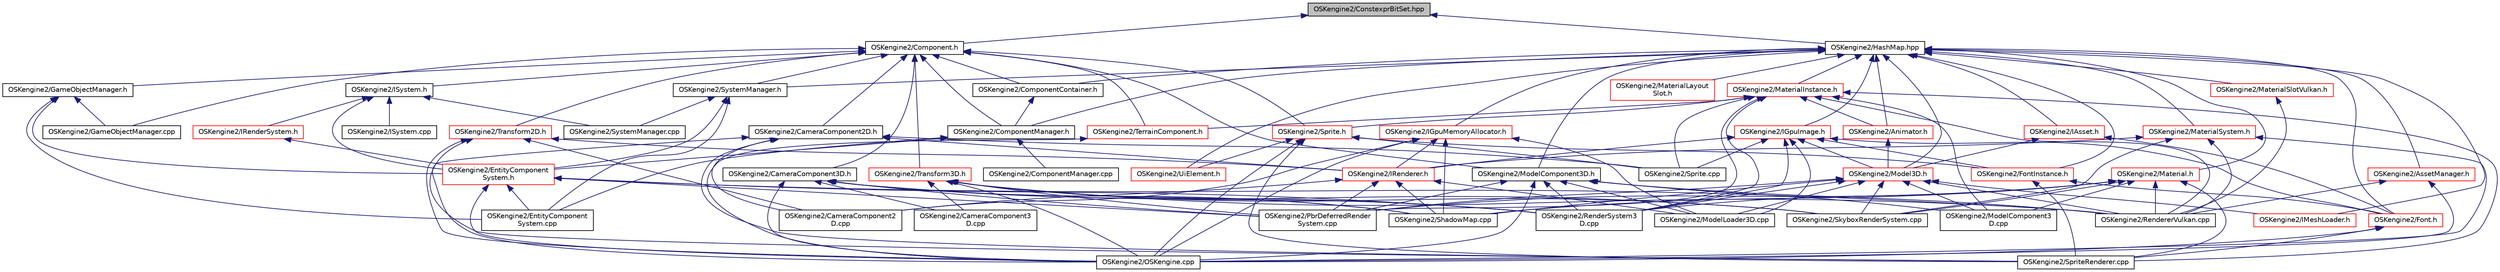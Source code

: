 digraph "OSKengine2/ConstexprBitSet.hpp"
{
 // LATEX_PDF_SIZE
  edge [fontname="Helvetica",fontsize="10",labelfontname="Helvetica",labelfontsize="10"];
  node [fontname="Helvetica",fontsize="10",shape=record];
  Node1 [label="OSKengine2/ConstexprBitSet.hpp",height=0.2,width=0.4,color="black", fillcolor="grey75", style="filled", fontcolor="black",tooltip=" "];
  Node1 -> Node2 [dir="back",color="midnightblue",fontsize="10",style="solid"];
  Node2 [label="OSKengine2/Component.h",height=0.2,width=0.4,color="black", fillcolor="white", style="filled",URL="$_component_8h.html",tooltip=" "];
  Node2 -> Node3 [dir="back",color="midnightblue",fontsize="10",style="solid"];
  Node3 [label="OSKengine2/CameraComponent2D.h",height=0.2,width=0.4,color="black", fillcolor="white", style="filled",URL="$_camera_component2_d_8h.html",tooltip=" "];
  Node3 -> Node4 [dir="back",color="midnightblue",fontsize="10",style="solid"];
  Node4 [label="OSKengine2/CameraComponent2\lD.cpp",height=0.2,width=0.4,color="black", fillcolor="white", style="filled",URL="$_camera_component2_d_8cpp.html",tooltip=" "];
  Node3 -> Node5 [dir="back",color="midnightblue",fontsize="10",style="solid"];
  Node5 [label="OSKengine2/IRenderer.h",height=0.2,width=0.4,color="red", fillcolor="white", style="filled",URL="$_i_renderer_8h.html",tooltip=" "];
  Node5 -> Node4 [dir="back",color="midnightblue",fontsize="10",style="solid"];
  Node5 -> Node29 [dir="back",color="midnightblue",fontsize="10",style="solid"];
  Node29 [label="OSKengine2/ModelLoader3D.cpp",height=0.2,width=0.4,color="black", fillcolor="white", style="filled",URL="$_model_loader3_d_8cpp.html",tooltip=" "];
  Node5 -> Node40 [dir="back",color="midnightblue",fontsize="10",style="solid"];
  Node40 [label="OSKengine2/PbrDeferredRender\lSystem.cpp",height=0.2,width=0.4,color="black", fillcolor="white", style="filled",URL="$_pbr_deferred_render_system_8cpp.html",tooltip=" "];
  Node5 -> Node65 [dir="back",color="midnightblue",fontsize="10",style="solid"];
  Node65 [label="OSKengine2/ShadowMap.cpp",height=0.2,width=0.4,color="black", fillcolor="white", style="filled",URL="$_shadow_map_8cpp.html",tooltip=" "];
  Node3 -> Node39 [dir="back",color="midnightblue",fontsize="10",style="solid"];
  Node39 [label="OSKengine2/OSKengine.cpp",height=0.2,width=0.4,color="black", fillcolor="white", style="filled",URL="$_o_s_kengine_8cpp.html",tooltip=" "];
  Node3 -> Node81 [dir="back",color="midnightblue",fontsize="10",style="solid"];
  Node81 [label="OSKengine2/Sprite.cpp",height=0.2,width=0.4,color="black", fillcolor="white", style="filled",URL="$_sprite_8cpp.html",tooltip=" "];
  Node3 -> Node82 [dir="back",color="midnightblue",fontsize="10",style="solid"];
  Node82 [label="OSKengine2/SpriteRenderer.cpp",height=0.2,width=0.4,color="black", fillcolor="white", style="filled",URL="$_sprite_renderer_8cpp.html",tooltip=" "];
  Node2 -> Node83 [dir="back",color="midnightblue",fontsize="10",style="solid"];
  Node83 [label="OSKengine2/CameraComponent3D.h",height=0.2,width=0.4,color="black", fillcolor="white", style="filled",URL="$_camera_component3_d_8h.html",tooltip=" "];
  Node83 -> Node33 [dir="back",color="midnightblue",fontsize="10",style="solid"];
  Node33 [label="OSKengine2/CameraComponent3\lD.cpp",height=0.2,width=0.4,color="black", fillcolor="white", style="filled",URL="$_camera_component3_d_8cpp.html",tooltip=" "];
  Node83 -> Node39 [dir="back",color="midnightblue",fontsize="10",style="solid"];
  Node83 -> Node40 [dir="back",color="midnightblue",fontsize="10",style="solid"];
  Node83 -> Node42 [dir="back",color="midnightblue",fontsize="10",style="solid"];
  Node42 [label="OSKengine2/RenderSystem3\lD.cpp",height=0.2,width=0.4,color="black", fillcolor="white", style="filled",URL="$_render_system3_d_8cpp.html",tooltip=" "];
  Node83 -> Node65 [dir="back",color="midnightblue",fontsize="10",style="solid"];
  Node83 -> Node66 [dir="back",color="midnightblue",fontsize="10",style="solid"];
  Node66 [label="OSKengine2/SkyboxRenderSystem.cpp",height=0.2,width=0.4,color="black", fillcolor="white", style="filled",URL="$_skybox_render_system_8cpp.html",tooltip=" "];
  Node2 -> Node84 [dir="back",color="midnightblue",fontsize="10",style="solid"];
  Node84 [label="OSKengine2/ComponentContainer.h",height=0.2,width=0.4,color="black", fillcolor="white", style="filled",URL="$_component_container_8h.html",tooltip=" "];
  Node84 -> Node85 [dir="back",color="midnightblue",fontsize="10",style="solid"];
  Node85 [label="OSKengine2/ComponentManager.h",height=0.2,width=0.4,color="black", fillcolor="white", style="filled",URL="$_component_manager_8h.html",tooltip=" "];
  Node85 -> Node86 [dir="back",color="midnightblue",fontsize="10",style="solid"];
  Node86 [label="OSKengine2/ComponentManager.cpp",height=0.2,width=0.4,color="black", fillcolor="white", style="filled",URL="$_component_manager_8cpp.html",tooltip=" "];
  Node85 -> Node38 [dir="back",color="midnightblue",fontsize="10",style="solid"];
  Node38 [label="OSKengine2/EntityComponent\lSystem.cpp",height=0.2,width=0.4,color="black", fillcolor="white", style="filled",URL="$_entity_component_system_8cpp.html",tooltip=" "];
  Node85 -> Node37 [dir="back",color="midnightblue",fontsize="10",style="solid"];
  Node37 [label="OSKengine2/EntityComponent\lSystem.h",height=0.2,width=0.4,color="red", fillcolor="white", style="filled",URL="$_entity_component_system_8h.html",tooltip=" "];
  Node37 -> Node38 [dir="back",color="midnightblue",fontsize="10",style="solid"];
  Node37 -> Node39 [dir="back",color="midnightblue",fontsize="10",style="solid"];
  Node37 -> Node40 [dir="back",color="midnightblue",fontsize="10",style="solid"];
  Node37 -> Node42 [dir="back",color="midnightblue",fontsize="10",style="solid"];
  Node37 -> Node44 [dir="back",color="midnightblue",fontsize="10",style="solid"];
  Node44 [label="OSKengine2/RendererVulkan.cpp",height=0.2,width=0.4,color="black", fillcolor="white", style="filled",URL="$_renderer_vulkan_8cpp.html",tooltip=" "];
  Node2 -> Node85 [dir="back",color="midnightblue",fontsize="10",style="solid"];
  Node2 -> Node87 [dir="back",color="midnightblue",fontsize="10",style="solid"];
  Node87 [label="OSKengine2/GameObjectManager.cpp",height=0.2,width=0.4,color="black", fillcolor="white", style="filled",URL="$_game_object_manager_8cpp.html",tooltip=" "];
  Node2 -> Node88 [dir="back",color="midnightblue",fontsize="10",style="solid"];
  Node88 [label="OSKengine2/GameObjectManager.h",height=0.2,width=0.4,color="black", fillcolor="white", style="filled",URL="$_game_object_manager_8h.html",tooltip=" "];
  Node88 -> Node38 [dir="back",color="midnightblue",fontsize="10",style="solid"];
  Node88 -> Node37 [dir="back",color="midnightblue",fontsize="10",style="solid"];
  Node88 -> Node87 [dir="back",color="midnightblue",fontsize="10",style="solid"];
  Node2 -> Node89 [dir="back",color="midnightblue",fontsize="10",style="solid"];
  Node89 [label="OSKengine2/ISystem.h",height=0.2,width=0.4,color="black", fillcolor="white", style="filled",URL="$_i_system_8h.html",tooltip=" "];
  Node89 -> Node37 [dir="back",color="midnightblue",fontsize="10",style="solid"];
  Node89 -> Node90 [dir="back",color="midnightblue",fontsize="10",style="solid"];
  Node90 [label="OSKengine2/IRenderSystem.h",height=0.2,width=0.4,color="red", fillcolor="white", style="filled",URL="$_i_render_system_8h.html",tooltip=" "];
  Node90 -> Node37 [dir="back",color="midnightblue",fontsize="10",style="solid"];
  Node89 -> Node96 [dir="back",color="midnightblue",fontsize="10",style="solid"];
  Node96 [label="OSKengine2/ISystem.cpp",height=0.2,width=0.4,color="black", fillcolor="white", style="filled",URL="$_i_system_8cpp.html",tooltip=" "];
  Node89 -> Node97 [dir="back",color="midnightblue",fontsize="10",style="solid"];
  Node97 [label="OSKengine2/SystemManager.cpp",height=0.2,width=0.4,color="black", fillcolor="white", style="filled",URL="$_system_manager_8cpp.html",tooltip=" "];
  Node2 -> Node98 [dir="back",color="midnightblue",fontsize="10",style="solid"];
  Node98 [label="OSKengine2/ModelComponent3D.h",height=0.2,width=0.4,color="black", fillcolor="white", style="filled",URL="$_model_component3_d_8h.html",tooltip=" "];
  Node98 -> Node99 [dir="back",color="midnightblue",fontsize="10",style="solid"];
  Node99 [label="OSKengine2/ModelComponent3\lD.cpp",height=0.2,width=0.4,color="black", fillcolor="white", style="filled",URL="$_model_component3_d_8cpp.html",tooltip=" "];
  Node98 -> Node29 [dir="back",color="midnightblue",fontsize="10",style="solid"];
  Node98 -> Node39 [dir="back",color="midnightblue",fontsize="10",style="solid"];
  Node98 -> Node40 [dir="back",color="midnightblue",fontsize="10",style="solid"];
  Node98 -> Node42 [dir="back",color="midnightblue",fontsize="10",style="solid"];
  Node98 -> Node44 [dir="back",color="midnightblue",fontsize="10",style="solid"];
  Node2 -> Node100 [dir="back",color="midnightblue",fontsize="10",style="solid"];
  Node100 [label="OSKengine2/Sprite.h",height=0.2,width=0.4,color="red", fillcolor="white", style="filled",URL="$_sprite_8h.html",tooltip=" "];
  Node100 -> Node101 [dir="back",color="midnightblue",fontsize="10",style="solid"];
  Node101 [label="OSKengine2/FontInstance.h",height=0.2,width=0.4,color="red", fillcolor="white", style="filled",URL="$_font_instance_8h.html",tooltip=" "];
  Node101 -> Node102 [dir="back",color="midnightblue",fontsize="10",style="solid"];
  Node102 [label="OSKengine2/Font.h",height=0.2,width=0.4,color="red", fillcolor="white", style="filled",URL="$_font_8h.html",tooltip=" "];
  Node102 -> Node39 [dir="back",color="midnightblue",fontsize="10",style="solid"];
  Node102 -> Node82 [dir="back",color="midnightblue",fontsize="10",style="solid"];
  Node101 -> Node82 [dir="back",color="midnightblue",fontsize="10",style="solid"];
  Node100 -> Node39 [dir="back",color="midnightblue",fontsize="10",style="solid"];
  Node100 -> Node81 [dir="back",color="midnightblue",fontsize="10",style="solid"];
  Node100 -> Node82 [dir="back",color="midnightblue",fontsize="10",style="solid"];
  Node100 -> Node113 [dir="back",color="midnightblue",fontsize="10",style="solid"];
  Node113 [label="OSKengine2/UiElement.h",height=0.2,width=0.4,color="red", fillcolor="white", style="filled",URL="$_ui_element_8h.html",tooltip=" "];
  Node2 -> Node116 [dir="back",color="midnightblue",fontsize="10",style="solid"];
  Node116 [label="OSKengine2/SystemManager.h",height=0.2,width=0.4,color="black", fillcolor="white", style="filled",URL="$_system_manager_8h.html",tooltip=" "];
  Node116 -> Node38 [dir="back",color="midnightblue",fontsize="10",style="solid"];
  Node116 -> Node37 [dir="back",color="midnightblue",fontsize="10",style="solid"];
  Node116 -> Node97 [dir="back",color="midnightblue",fontsize="10",style="solid"];
  Node2 -> Node117 [dir="back",color="midnightblue",fontsize="10",style="solid"];
  Node117 [label="OSKengine2/TerrainComponent.h",height=0.2,width=0.4,color="red", fillcolor="white", style="filled",URL="$_terrain_component_8h.html",tooltip=" "];
  Node117 -> Node39 [dir="back",color="midnightblue",fontsize="10",style="solid"];
  Node2 -> Node118 [dir="back",color="midnightblue",fontsize="10",style="solid"];
  Node118 [label="OSKengine2/Transform2D.h",height=0.2,width=0.4,color="red", fillcolor="white", style="filled",URL="$_transform2_d_8h.html",tooltip=" "];
  Node118 -> Node4 [dir="back",color="midnightblue",fontsize="10",style="solid"];
  Node118 -> Node5 [dir="back",color="midnightblue",fontsize="10",style="solid"];
  Node118 -> Node39 [dir="back",color="midnightblue",fontsize="10",style="solid"];
  Node118 -> Node82 [dir="back",color="midnightblue",fontsize="10",style="solid"];
  Node2 -> Node119 [dir="back",color="midnightblue",fontsize="10",style="solid"];
  Node119 [label="OSKengine2/Transform3D.h",height=0.2,width=0.4,color="red", fillcolor="white", style="filled",URL="$_transform3_d_8h.html",tooltip=" "];
  Node119 -> Node33 [dir="back",color="midnightblue",fontsize="10",style="solid"];
  Node119 -> Node39 [dir="back",color="midnightblue",fontsize="10",style="solid"];
  Node119 -> Node40 [dir="back",color="midnightblue",fontsize="10",style="solid"];
  Node119 -> Node42 [dir="back",color="midnightblue",fontsize="10",style="solid"];
  Node119 -> Node44 [dir="back",color="midnightblue",fontsize="10",style="solid"];
  Node119 -> Node65 [dir="back",color="midnightblue",fontsize="10",style="solid"];
  Node119 -> Node66 [dir="back",color="midnightblue",fontsize="10",style="solid"];
  Node1 -> Node120 [dir="back",color="midnightblue",fontsize="10",style="solid"];
  Node120 [label="OSKengine2/HashMap.hpp",height=0.2,width=0.4,color="black", fillcolor="white", style="filled",URL="$_hash_map_8hpp.html",tooltip=" "];
  Node120 -> Node121 [dir="back",color="midnightblue",fontsize="10",style="solid"];
  Node121 [label="OSKengine2/Animator.h",height=0.2,width=0.4,color="red", fillcolor="white", style="filled",URL="$_animator_8h.html",tooltip=" "];
  Node121 -> Node126 [dir="back",color="midnightblue",fontsize="10",style="solid"];
  Node126 [label="OSKengine2/Model3D.h",height=0.2,width=0.4,color="red", fillcolor="white", style="filled",URL="$_model3_d_8h.html",tooltip=" "];
  Node126 -> Node127 [dir="back",color="midnightblue",fontsize="10",style="solid"];
  Node127 [label="OSKengine2/IMeshLoader.h",height=0.2,width=0.4,color="red", fillcolor="white", style="filled",URL="$_i_mesh_loader_8h.html",tooltip=" "];
  Node126 -> Node99 [dir="back",color="midnightblue",fontsize="10",style="solid"];
  Node126 -> Node29 [dir="back",color="midnightblue",fontsize="10",style="solid"];
  Node126 -> Node40 [dir="back",color="midnightblue",fontsize="10",style="solid"];
  Node126 -> Node42 [dir="back",color="midnightblue",fontsize="10",style="solid"];
  Node126 -> Node44 [dir="back",color="midnightblue",fontsize="10",style="solid"];
  Node126 -> Node65 [dir="back",color="midnightblue",fontsize="10",style="solid"];
  Node126 -> Node66 [dir="back",color="midnightblue",fontsize="10",style="solid"];
  Node120 -> Node130 [dir="back",color="midnightblue",fontsize="10",style="solid"];
  Node130 [label="OSKengine2/AssetManager.h",height=0.2,width=0.4,color="red", fillcolor="white", style="filled",URL="$_asset_manager_8h.html",tooltip=" "];
  Node130 -> Node39 [dir="back",color="midnightblue",fontsize="10",style="solid"];
  Node130 -> Node44 [dir="back",color="midnightblue",fontsize="10",style="solid"];
  Node120 -> Node84 [dir="back",color="midnightblue",fontsize="10",style="solid"];
  Node120 -> Node85 [dir="back",color="midnightblue",fontsize="10",style="solid"];
  Node120 -> Node102 [dir="back",color="midnightblue",fontsize="10",style="solid"];
  Node120 -> Node101 [dir="back",color="midnightblue",fontsize="10",style="solid"];
  Node120 -> Node132 [dir="back",color="midnightblue",fontsize="10",style="solid"];
  Node132 [label="OSKengine2/IAsset.h",height=0.2,width=0.4,color="red", fillcolor="white", style="filled",URL="$_i_asset_8h.html",tooltip=" "];
  Node132 -> Node102 [dir="back",color="midnightblue",fontsize="10",style="solid"];
  Node132 -> Node126 [dir="back",color="midnightblue",fontsize="10",style="solid"];
  Node120 -> Node140 [dir="back",color="midnightblue",fontsize="10",style="solid"];
  Node140 [label="OSKengine2/IGpuImage.h",height=0.2,width=0.4,color="red", fillcolor="white", style="filled",URL="$_i_gpu_image_8h.html",tooltip=" "];
  Node140 -> Node102 [dir="back",color="midnightblue",fontsize="10",style="solid"];
  Node140 -> Node101 [dir="back",color="midnightblue",fontsize="10",style="solid"];
  Node140 -> Node5 [dir="back",color="midnightblue",fontsize="10",style="solid"];
  Node140 -> Node126 [dir="back",color="midnightblue",fontsize="10",style="solid"];
  Node140 -> Node29 [dir="back",color="midnightblue",fontsize="10",style="solid"];
  Node140 -> Node42 [dir="back",color="midnightblue",fontsize="10",style="solid"];
  Node140 -> Node81 [dir="back",color="midnightblue",fontsize="10",style="solid"];
  Node120 -> Node148 [dir="back",color="midnightblue",fontsize="10",style="solid"];
  Node148 [label="OSKengine2/IGpuMemoryAllocator.h",height=0.2,width=0.4,color="red", fillcolor="white", style="filled",URL="$_i_gpu_memory_allocator_8h.html",tooltip=" "];
  Node148 -> Node4 [dir="back",color="midnightblue",fontsize="10",style="solid"];
  Node148 -> Node5 [dir="back",color="midnightblue",fontsize="10",style="solid"];
  Node148 -> Node29 [dir="back",color="midnightblue",fontsize="10",style="solid"];
  Node148 -> Node39 [dir="back",color="midnightblue",fontsize="10",style="solid"];
  Node148 -> Node65 [dir="back",color="midnightblue",fontsize="10",style="solid"];
  Node120 -> Node127 [dir="back",color="midnightblue",fontsize="10",style="solid"];
  Node120 -> Node151 [dir="back",color="midnightblue",fontsize="10",style="solid"];
  Node151 [label="OSKengine2/Material.h",height=0.2,width=0.4,color="red", fillcolor="white", style="filled",URL="$_material_8h.html",tooltip=" "];
  Node151 -> Node99 [dir="back",color="midnightblue",fontsize="10",style="solid"];
  Node151 -> Node40 [dir="back",color="midnightblue",fontsize="10",style="solid"];
  Node151 -> Node42 [dir="back",color="midnightblue",fontsize="10",style="solid"];
  Node151 -> Node44 [dir="back",color="midnightblue",fontsize="10",style="solid"];
  Node151 -> Node65 [dir="back",color="midnightblue",fontsize="10",style="solid"];
  Node151 -> Node66 [dir="back",color="midnightblue",fontsize="10",style="solid"];
  Node151 -> Node82 [dir="back",color="midnightblue",fontsize="10",style="solid"];
  Node120 -> Node152 [dir="back",color="midnightblue",fontsize="10",style="solid"];
  Node152 [label="OSKengine2/MaterialInstance.h",height=0.2,width=0.4,color="red", fillcolor="white", style="filled",URL="$_material_instance_8h.html",tooltip=" "];
  Node152 -> Node121 [dir="back",color="midnightblue",fontsize="10",style="solid"];
  Node152 -> Node99 [dir="back",color="midnightblue",fontsize="10",style="solid"];
  Node152 -> Node40 [dir="back",color="midnightblue",fontsize="10",style="solid"];
  Node152 -> Node42 [dir="back",color="midnightblue",fontsize="10",style="solid"];
  Node152 -> Node44 [dir="back",color="midnightblue",fontsize="10",style="solid"];
  Node152 -> Node81 [dir="back",color="midnightblue",fontsize="10",style="solid"];
  Node152 -> Node100 [dir="back",color="midnightblue",fontsize="10",style="solid"];
  Node152 -> Node82 [dir="back",color="midnightblue",fontsize="10",style="solid"];
  Node152 -> Node117 [dir="back",color="midnightblue",fontsize="10",style="solid"];
  Node120 -> Node156 [dir="back",color="midnightblue",fontsize="10",style="solid"];
  Node156 [label="OSKengine2/MaterialLayout\lSlot.h",height=0.2,width=0.4,color="red", fillcolor="white", style="filled",URL="$_material_layout_slot_8h.html",tooltip=" "];
  Node120 -> Node165 [dir="back",color="midnightblue",fontsize="10",style="solid"];
  Node165 [label="OSKengine2/MaterialSlotVulkan.h",height=0.2,width=0.4,color="red", fillcolor="white", style="filled",URL="$_material_slot_vulkan_8h.html",tooltip=" "];
  Node165 -> Node44 [dir="back",color="midnightblue",fontsize="10",style="solid"];
  Node120 -> Node166 [dir="back",color="midnightblue",fontsize="10",style="solid"];
  Node166 [label="OSKengine2/MaterialSystem.h",height=0.2,width=0.4,color="red", fillcolor="white", style="filled",URL="$_material_system_8h.html",tooltip=" "];
  Node166 -> Node5 [dir="back",color="midnightblue",fontsize="10",style="solid"];
  Node166 -> Node39 [dir="back",color="midnightblue",fontsize="10",style="solid"];
  Node166 -> Node44 [dir="back",color="midnightblue",fontsize="10",style="solid"];
  Node166 -> Node66 [dir="back",color="midnightblue",fontsize="10",style="solid"];
  Node120 -> Node126 [dir="back",color="midnightblue",fontsize="10",style="solid"];
  Node120 -> Node98 [dir="back",color="midnightblue",fontsize="10",style="solid"];
  Node120 -> Node116 [dir="back",color="midnightblue",fontsize="10",style="solid"];
  Node120 -> Node113 [dir="back",color="midnightblue",fontsize="10",style="solid"];
}
